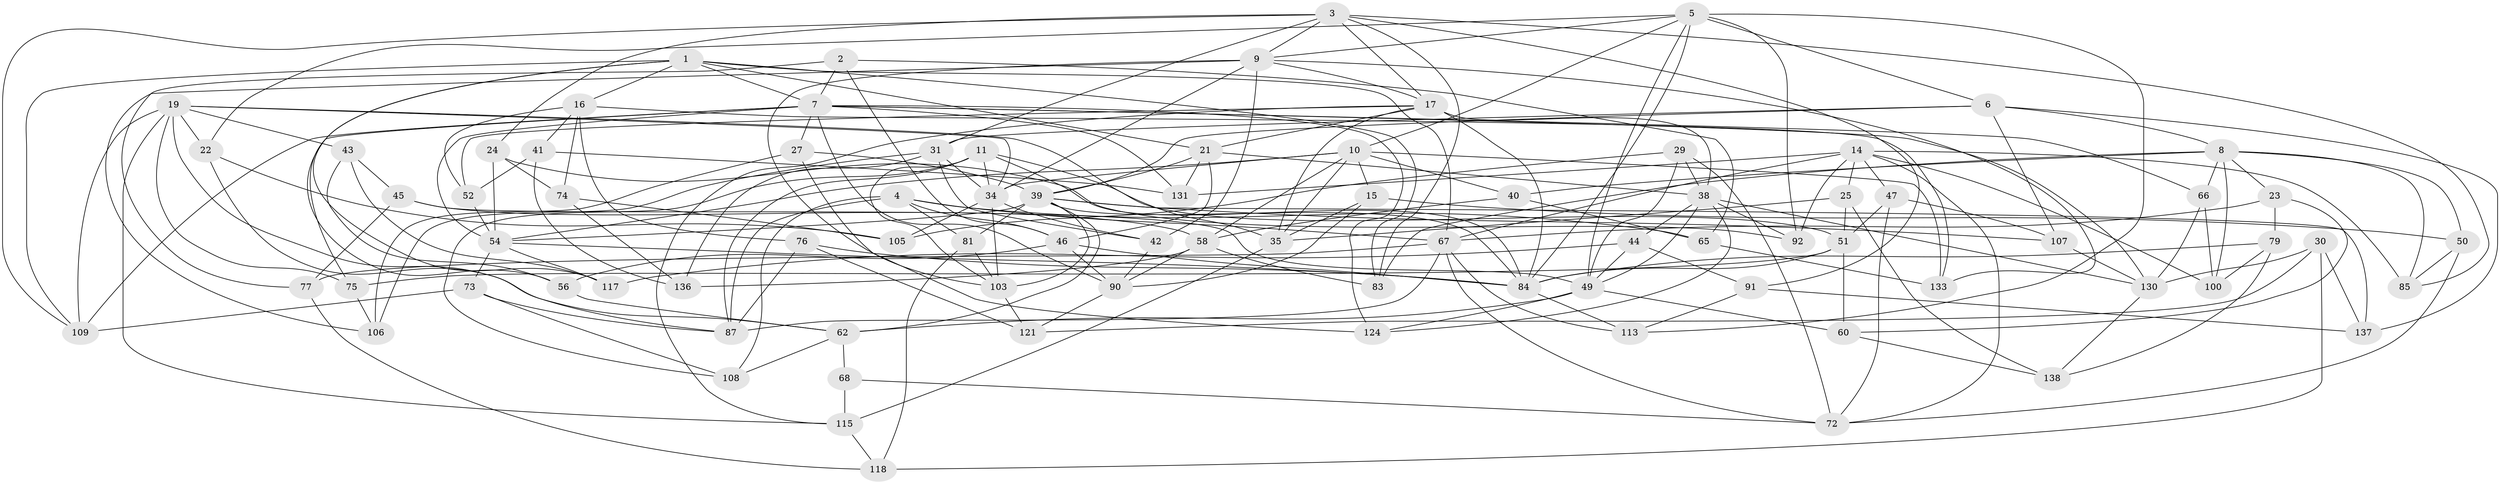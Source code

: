 // original degree distribution, {4: 1.0}
// Generated by graph-tools (version 1.1) at 2025/20/03/04/25 18:20:51]
// undirected, 84 vertices, 222 edges
graph export_dot {
graph [start="1"]
  node [color=gray90,style=filled];
  1 [super="+135+36"];
  2;
  3 [super="+128+12"];
  4 [super="+13"];
  5 [super="+32+134"];
  6 [super="+64"];
  7 [super="+82+110+28"];
  8 [super="+94+33"];
  9 [super="+37+98"];
  10 [super="+119+122"];
  11 [super="+18"];
  14 [super="+26"];
  15;
  16 [super="+111"];
  17 [super="+104+112"];
  19 [super="+89+20"];
  21 [super="+96"];
  22;
  23;
  24;
  25;
  27;
  29;
  30;
  31 [super="+129"];
  34 [super="+70+57"];
  35 [super="+69"];
  38 [super="+55+95"];
  39 [super="+48+71"];
  40;
  41;
  42;
  43;
  44;
  45;
  46 [super="+53"];
  47;
  49 [super="+78+63"];
  50;
  51 [super="+59"];
  52;
  54 [super="+80"];
  56;
  58 [super="+140"];
  60;
  62 [super="+102"];
  65;
  66;
  67 [super="+88+125"];
  68;
  72 [super="+114"];
  73;
  74;
  75;
  76;
  77;
  79;
  81;
  83;
  84 [super="+86+126+97"];
  85;
  87 [super="+123"];
  90 [super="+101"];
  91;
  92;
  100;
  103 [super="+120"];
  105;
  106;
  107;
  108;
  109 [super="+116"];
  113;
  115 [super="+132"];
  117;
  118;
  121;
  124;
  130 [super="+139"];
  131;
  133;
  136;
  137;
  138;
  1 -- 56;
  1 -- 7;
  1 -- 16;
  1 -- 109;
  1 -- 117;
  1 -- 83;
  1 -- 21;
  1 -- 67;
  2 -- 77;
  2 -- 46;
  2 -- 65;
  2 -- 7;
  3 -- 109;
  3 -- 31;
  3 -- 24;
  3 -- 17;
  3 -- 91;
  3 -- 9;
  3 -- 83;
  3 -- 85;
  4 -- 108;
  4 -- 81;
  4 -- 67;
  4 -- 65;
  4 -- 46;
  4 -- 87;
  5 -- 9;
  5 -- 10;
  5 -- 113;
  5 -- 92;
  5 -- 6;
  5 -- 22;
  5 -- 49;
  5 -- 84;
  6 -- 31;
  6 -- 8;
  6 -- 137;
  6 -- 107;
  6 -- 39;
  7 -- 124;
  7 -- 130;
  7 -- 27;
  7 -- 54;
  7 -- 90;
  7 -- 66;
  7 -- 131;
  7 -- 75;
  7 -- 109 [weight=2];
  8 -- 66;
  8 -- 50;
  8 -- 40;
  8 -- 83;
  8 -- 23;
  8 -- 100;
  8 -- 85;
  9 -- 133;
  9 -- 34;
  9 -- 106;
  9 -- 17;
  9 -- 42;
  9 -- 103;
  10 -- 133;
  10 -- 15;
  10 -- 58;
  10 -- 35;
  10 -- 40;
  10 -- 34;
  10 -- 54;
  11 -- 108;
  11 -- 103;
  11 -- 51;
  11 -- 84;
  11 -- 34;
  11 -- 87;
  14 -- 100;
  14 -- 47;
  14 -- 67;
  14 -- 131;
  14 -- 85;
  14 -- 72;
  14 -- 25;
  14 -- 92;
  15 -- 90;
  15 -- 50;
  15 -- 35;
  16 -- 52;
  16 -- 74;
  16 -- 41;
  16 -- 76;
  16 -- 133;
  17 -- 35;
  17 -- 115;
  17 -- 52;
  17 -- 84;
  17 -- 21;
  17 -- 38;
  19 -- 43;
  19 -- 75;
  19 -- 34;
  19 -- 62;
  19 -- 22;
  19 -- 109;
  19 -- 35;
  19 -- 115;
  21 -- 131;
  21 -- 46;
  21 -- 39;
  21 -- 38;
  22 -- 105;
  22 -- 87;
  23 -- 67;
  23 -- 60;
  23 -- 79;
  24 -- 92;
  24 -- 74;
  24 -- 54;
  25 -- 138;
  25 -- 35;
  25 -- 51;
  27 -- 106;
  27 -- 124;
  27 -- 39;
  29 -- 49;
  29 -- 72;
  29 -- 105;
  29 -- 38;
  30 -- 137;
  30 -- 130;
  30 -- 121;
  30 -- 118;
  31 -- 106;
  31 -- 42;
  31 -- 136;
  31 -- 34;
  34 -- 42;
  34 -- 105;
  34 -- 103;
  35 -- 115;
  38 -- 124;
  38 -- 44;
  38 -- 49;
  38 -- 92;
  38 -- 130;
  39 -- 107;
  39 -- 137;
  39 -- 81;
  39 -- 54;
  39 -- 103;
  39 -- 62;
  39 -- 84;
  40 -- 65;
  40 -- 58;
  41 -- 52;
  41 -- 131;
  41 -- 136;
  42 -- 90;
  43 -- 56;
  43 -- 117;
  43 -- 45;
  44 -- 117;
  44 -- 91;
  44 -- 49;
  45 -- 77;
  45 -- 49;
  45 -- 58;
  46 -- 56;
  46 -- 90;
  46 -- 84;
  47 -- 51;
  47 -- 72;
  47 -- 107;
  49 -- 60;
  49 -- 124;
  49 -- 62;
  50 -- 85;
  50 -- 72;
  51 -- 60;
  51 -- 75;
  51 -- 84;
  52 -- 54;
  54 -- 84;
  54 -- 117;
  54 -- 73;
  56 -- 62;
  58 -- 83;
  58 -- 136;
  58 -- 90;
  60 -- 138;
  62 -- 108;
  62 -- 68;
  65 -- 133;
  66 -- 130;
  66 -- 100;
  67 -- 77;
  67 -- 87;
  67 -- 72;
  67 -- 113;
  68 -- 115 [weight=2];
  68 -- 72;
  73 -- 109;
  73 -- 108;
  73 -- 87;
  74 -- 105;
  74 -- 136;
  75 -- 106;
  76 -- 87;
  76 -- 121;
  76 -- 84;
  77 -- 118;
  79 -- 100;
  79 -- 138;
  79 -- 84;
  81 -- 118;
  81 -- 103;
  84 -- 113;
  90 -- 121;
  91 -- 137;
  91 -- 113;
  103 -- 121;
  107 -- 130;
  115 -- 118;
  130 -- 138;
}

